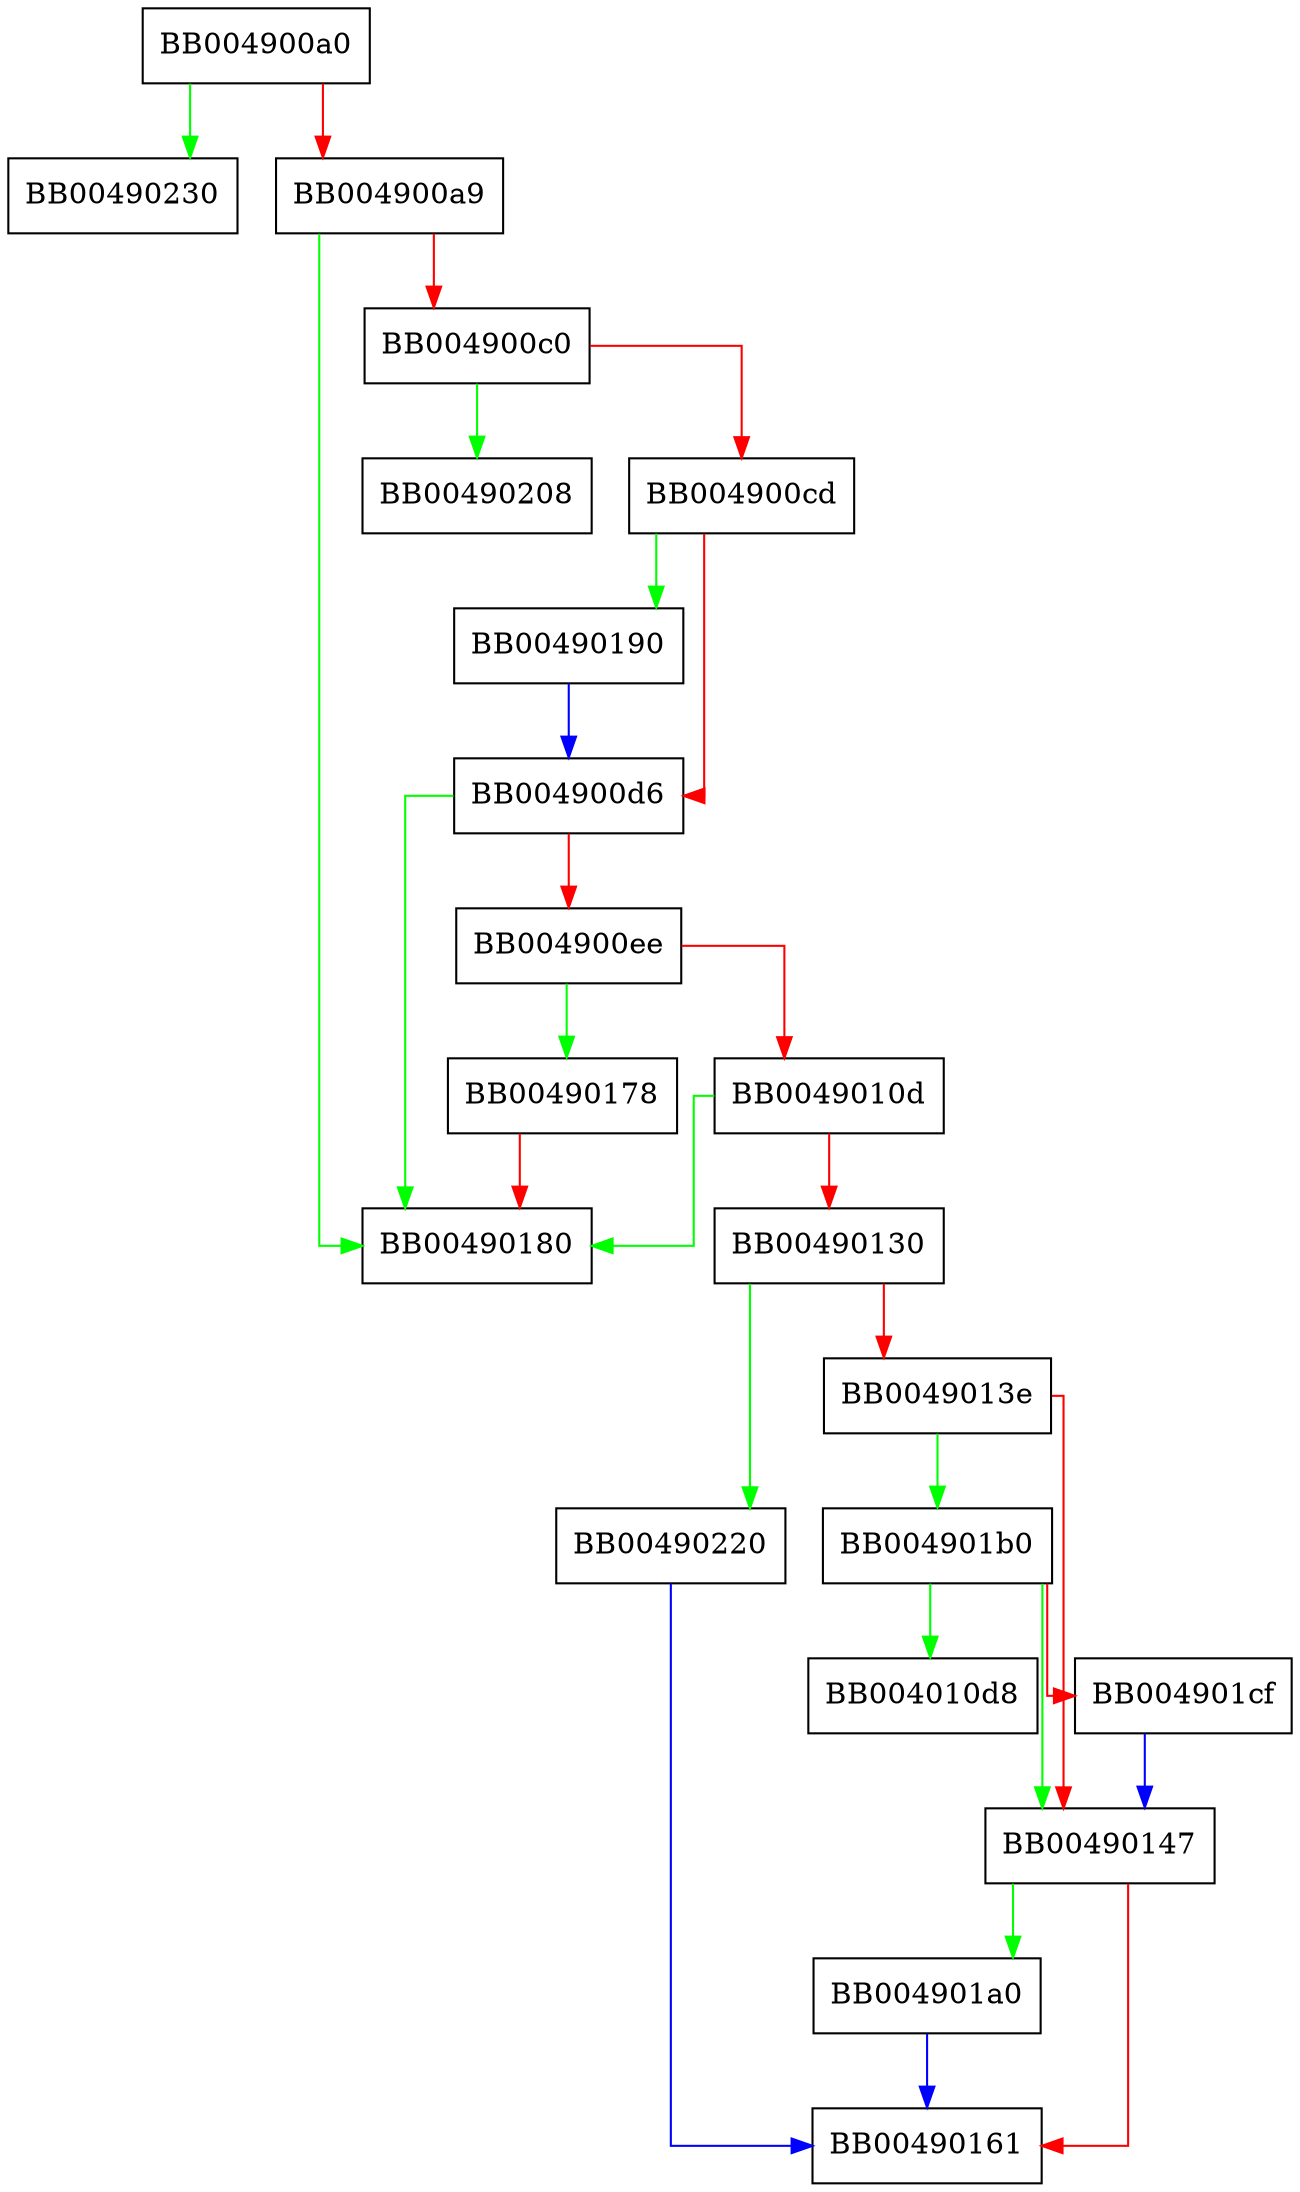 digraph SSL_set_SSL_CTX {
  node [shape="box"];
  graph [splines=ortho];
  BB004900a0 -> BB00490230 [color="green"];
  BB004900a0 -> BB004900a9 [color="red"];
  BB004900a9 -> BB00490180 [color="green"];
  BB004900a9 -> BB004900c0 [color="red"];
  BB004900c0 -> BB00490208 [color="green"];
  BB004900c0 -> BB004900cd [color="red"];
  BB004900cd -> BB00490190 [color="green"];
  BB004900cd -> BB004900d6 [color="red"];
  BB004900d6 -> BB00490180 [color="green"];
  BB004900d6 -> BB004900ee [color="red"];
  BB004900ee -> BB00490178 [color="green"];
  BB004900ee -> BB0049010d [color="red"];
  BB0049010d -> BB00490180 [color="green"];
  BB0049010d -> BB00490130 [color="red"];
  BB00490130 -> BB00490220 [color="green"];
  BB00490130 -> BB0049013e [color="red"];
  BB0049013e -> BB004901b0 [color="green"];
  BB0049013e -> BB00490147 [color="red"];
  BB00490147 -> BB004901a0 [color="green"];
  BB00490147 -> BB00490161 [color="red"];
  BB00490178 -> BB00490180 [color="red"];
  BB00490190 -> BB004900d6 [color="blue"];
  BB004901a0 -> BB00490161 [color="blue"];
  BB004901b0 -> BB004010d8 [color="green"];
  BB004901b0 -> BB00490147 [color="green"];
  BB004901b0 -> BB004901cf [color="red"];
  BB004901cf -> BB00490147 [color="blue"];
  BB00490220 -> BB00490161 [color="blue"];
}